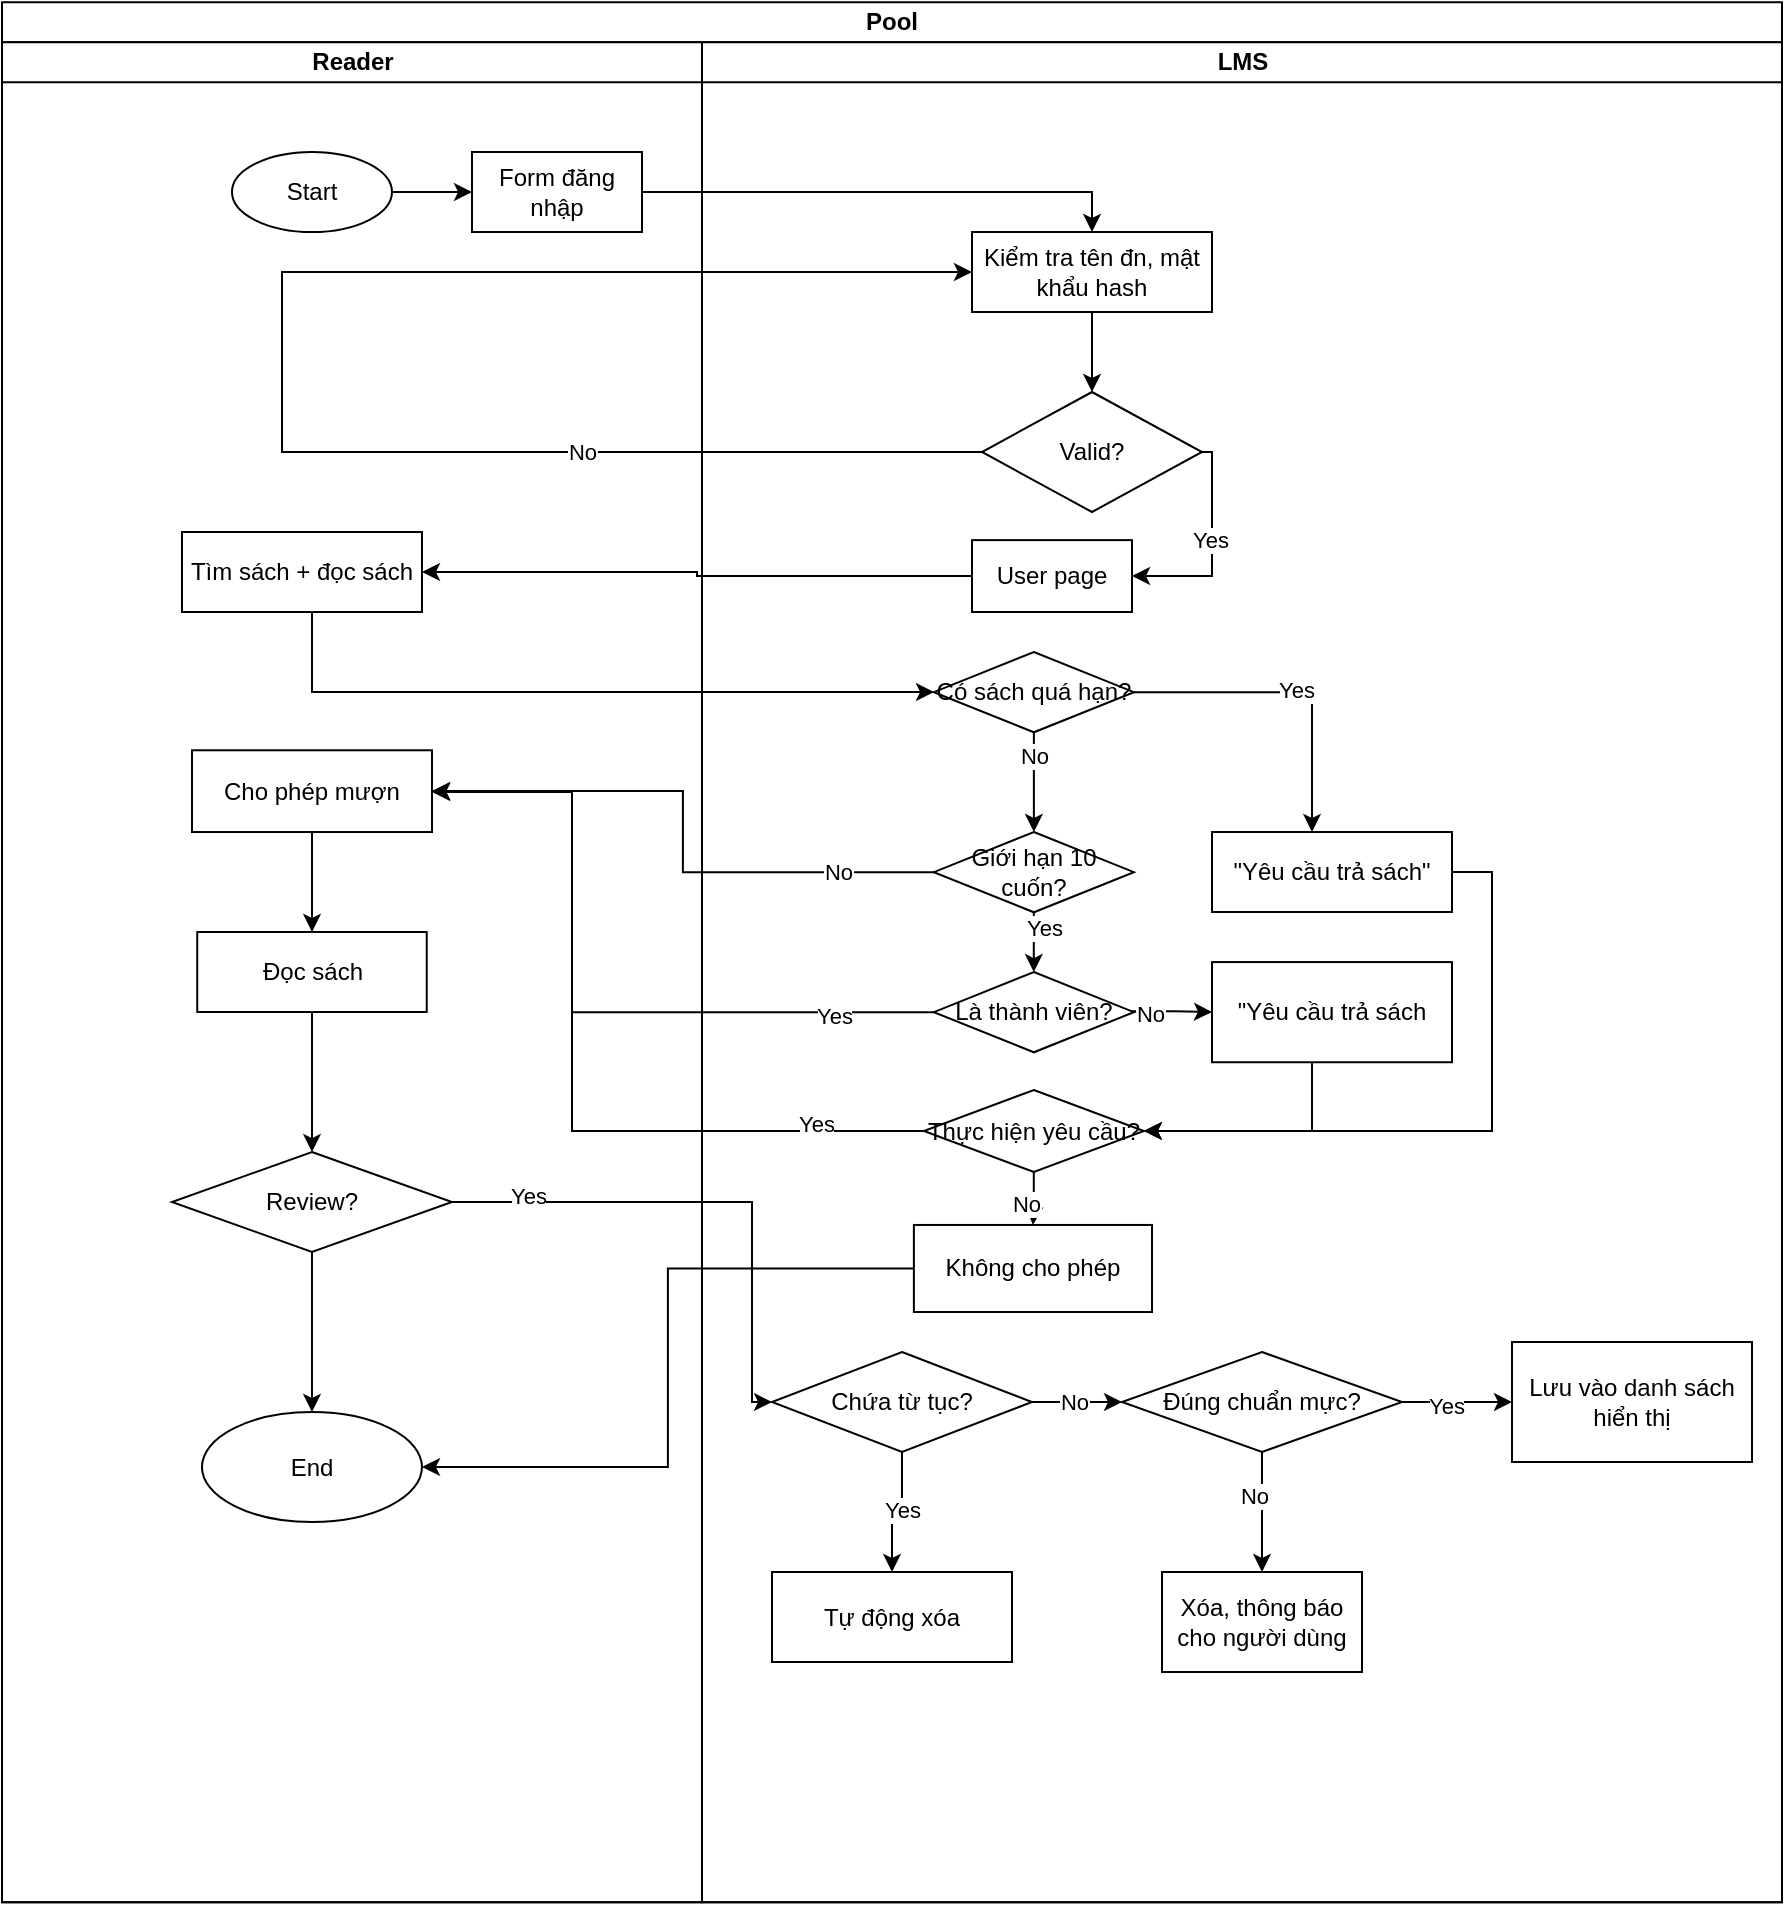 <mxfile version="24.7.8">
  <diagram name="Page-1" id="2a216829-ef6e-dabb-86c1-c78162f3ba2b">
    <mxGraphModel dx="1176" dy="1905" grid="1" gridSize="10" guides="1" tooltips="1" connect="1" arrows="1" fold="1" page="1" pageScale="1" pageWidth="850" pageHeight="1100" background="none" math="0" shadow="0">
      <root>
        <mxCell id="0" />
        <mxCell id="1" parent="0" />
        <mxCell id="utdiajlBVwTMm0ty0yq5-9" value="USER" style="text;html=1;align=center;verticalAlign=middle;whiteSpace=wrap;rounded=0;" parent="1" vertex="1">
          <mxGeometry x="205" y="10" width="60" height="30" as="geometry" />
        </mxCell>
        <mxCell id="utdiajlBVwTMm0ty0yq5-10" value="LMS" style="text;html=1;align=center;verticalAlign=middle;whiteSpace=wrap;rounded=0;" parent="1" vertex="1">
          <mxGeometry x="570" y="10" width="60" height="30" as="geometry" />
        </mxCell>
        <mxCell id="utdiajlBVwTMm0ty0yq5-17" value="" style="edgeStyle=orthogonalEdgeStyle;rounded=0;orthogonalLoop=1;jettySize=auto;html=1;" parent="1" source="utdiajlBVwTMm0ty0yq5-14" target="utdiajlBVwTMm0ty0yq5-16" edge="1">
          <mxGeometry relative="1" as="geometry">
            <Array as="points">
              <mxPoint x="460" y="90" />
              <mxPoint x="460" y="90" />
            </Array>
          </mxGeometry>
        </mxCell>
        <mxCell id="utdiajlBVwTMm0ty0yq5-14" value="Form đăng nhập" style="whiteSpace=wrap;html=1;rounded=0;" parent="1" vertex="1">
          <mxGeometry x="300" y="70" width="85" height="40" as="geometry" />
        </mxCell>
        <mxCell id="5D0fLGE50jNmoKtiBTKL-2" style="edgeStyle=orthogonalEdgeStyle;rounded=0;orthogonalLoop=1;jettySize=auto;html=1;entryX=0.5;entryY=0;entryDx=0;entryDy=0;" parent="1" source="utdiajlBVwTMm0ty0yq5-16" target="utdiajlBVwTMm0ty0yq5-18" edge="1">
          <mxGeometry relative="1" as="geometry" />
        </mxCell>
        <mxCell id="utdiajlBVwTMm0ty0yq5-16" value="Kiểm tra tên đn, mật khẩu hash" style="whiteSpace=wrap;html=1;rounded=0;" parent="1" vertex="1">
          <mxGeometry x="550" y="110" width="120" height="40" as="geometry" />
        </mxCell>
        <mxCell id="utdiajlBVwTMm0ty0yq5-20" style="edgeStyle=orthogonalEdgeStyle;rounded=0;orthogonalLoop=1;jettySize=auto;html=1;exitX=0;exitY=0.5;exitDx=0;exitDy=0;" parent="1" source="utdiajlBVwTMm0ty0yq5-18" edge="1">
          <mxGeometry relative="1" as="geometry">
            <Array as="points">
              <mxPoint x="205" y="220" />
              <mxPoint x="205" y="130" />
            </Array>
            <mxPoint x="550" y="130" as="targetPoint" />
          </mxGeometry>
        </mxCell>
        <mxCell id="utdiajlBVwTMm0ty0yq5-24" value="No" style="edgeLabel;html=1;align=center;verticalAlign=middle;resizable=0;points=[];" parent="utdiajlBVwTMm0ty0yq5-20" vertex="1" connectable="0">
          <mxGeometry x="-0.514" y="5" relative="1" as="geometry">
            <mxPoint x="-9" y="-5" as="offset" />
          </mxGeometry>
        </mxCell>
        <mxCell id="utdiajlBVwTMm0ty0yq5-30" style="edgeStyle=orthogonalEdgeStyle;rounded=0;orthogonalLoop=1;jettySize=auto;html=1;" parent="1" source="utdiajlBVwTMm0ty0yq5-18" target="utdiajlBVwTMm0ty0yq5-26" edge="1">
          <mxGeometry relative="1" as="geometry">
            <Array as="points">
              <mxPoint x="670" y="220" />
              <mxPoint x="670" y="282" />
            </Array>
          </mxGeometry>
        </mxCell>
        <mxCell id="utdiajlBVwTMm0ty0yq5-33" value="Yes" style="edgeLabel;html=1;align=center;verticalAlign=middle;resizable=0;points=[];" parent="utdiajlBVwTMm0ty0yq5-30" vertex="1" connectable="0">
          <mxGeometry x="-0.086" y="-1" relative="1" as="geometry">
            <mxPoint as="offset" />
          </mxGeometry>
        </mxCell>
        <mxCell id="utdiajlBVwTMm0ty0yq5-18" value="Valid?" style="rhombus;whiteSpace=wrap;html=1;" parent="1" vertex="1">
          <mxGeometry x="555" y="190" width="110" height="60" as="geometry" />
        </mxCell>
        <mxCell id="utdiajlBVwTMm0ty0yq5-23" style="edgeStyle=orthogonalEdgeStyle;rounded=0;orthogonalLoop=1;jettySize=auto;html=1;entryX=0;entryY=0.5;entryDx=0;entryDy=0;" parent="1" source="utdiajlBVwTMm0ty0yq5-22" target="utdiajlBVwTMm0ty0yq5-14" edge="1">
          <mxGeometry relative="1" as="geometry" />
        </mxCell>
        <mxCell id="utdiajlBVwTMm0ty0yq5-22" value="Start" style="ellipse;whiteSpace=wrap;html=1;" parent="1" vertex="1">
          <mxGeometry x="179.99" y="70" width="80" height="40" as="geometry" />
        </mxCell>
        <mxCell id="utdiajlBVwTMm0ty0yq5-32" value="" style="edgeStyle=orthogonalEdgeStyle;rounded=0;orthogonalLoop=1;jettySize=auto;html=1;" parent="1" source="utdiajlBVwTMm0ty0yq5-26" target="utdiajlBVwTMm0ty0yq5-31" edge="1">
          <mxGeometry relative="1" as="geometry" />
        </mxCell>
        <mxCell id="utdiajlBVwTMm0ty0yq5-26" value="User page" style="whiteSpace=wrap;html=1;" parent="1" vertex="1">
          <mxGeometry x="550" y="264.06" width="80" height="35.94" as="geometry" />
        </mxCell>
        <mxCell id="utdiajlBVwTMm0ty0yq5-44" value="" style="edgeStyle=orthogonalEdgeStyle;rounded=0;orthogonalLoop=1;jettySize=auto;html=1;" parent="1" source="utdiajlBVwTMm0ty0yq5-34" target="utdiajlBVwTMm0ty0yq5-39" edge="1">
          <mxGeometry relative="1" as="geometry">
            <Array as="points">
              <mxPoint x="720" y="340" />
            </Array>
          </mxGeometry>
        </mxCell>
        <mxCell id="utdiajlBVwTMm0ty0yq5-47" value="Yes" style="edgeLabel;html=1;align=center;verticalAlign=middle;resizable=0;points=[];" parent="utdiajlBVwTMm0ty0yq5-44" vertex="1" connectable="0">
          <mxGeometry x="0.014" y="1" relative="1" as="geometry">
            <mxPoint as="offset" />
          </mxGeometry>
        </mxCell>
        <mxCell id="utdiajlBVwTMm0ty0yq5-51" value="" style="edgeStyle=orthogonalEdgeStyle;rounded=0;orthogonalLoop=1;jettySize=auto;html=1;" parent="1" source="utdiajlBVwTMm0ty0yq5-34" target="utdiajlBVwTMm0ty0yq5-50" edge="1">
          <mxGeometry relative="1" as="geometry" />
        </mxCell>
        <mxCell id="utdiajlBVwTMm0ty0yq5-52" value="No" style="edgeLabel;html=1;align=center;verticalAlign=middle;resizable=0;points=[];" parent="utdiajlBVwTMm0ty0yq5-51" vertex="1" connectable="0">
          <mxGeometry x="-0.575" y="4" relative="1" as="geometry">
            <mxPoint x="-4" y="1" as="offset" />
          </mxGeometry>
        </mxCell>
        <mxCell id="utdiajlBVwTMm0ty0yq5-68" style="edgeStyle=orthogonalEdgeStyle;rounded=0;orthogonalLoop=1;jettySize=auto;html=1;entryX=1;entryY=0.5;entryDx=0;entryDy=0;" parent="1" source="utdiajlBVwTMm0ty0yq5-39" target="utdiajlBVwTMm0ty0yq5-66" edge="1">
          <mxGeometry relative="1" as="geometry">
            <Array as="points">
              <mxPoint x="810" y="430" />
              <mxPoint x="810" y="560" />
            </Array>
          </mxGeometry>
        </mxCell>
        <mxCell id="utdiajlBVwTMm0ty0yq5-39" value="&quot;Yêu cầu trả sách&quot;" style="whiteSpace=wrap;html=1;" parent="1" vertex="1">
          <mxGeometry x="670" y="410" width="120" height="40" as="geometry" />
        </mxCell>
        <mxCell id="utdiajlBVwTMm0ty0yq5-54" value="" style="edgeStyle=orthogonalEdgeStyle;rounded=0;orthogonalLoop=1;jettySize=auto;html=1;" parent="1" source="utdiajlBVwTMm0ty0yq5-50" target="utdiajlBVwTMm0ty0yq5-53" edge="1">
          <mxGeometry relative="1" as="geometry" />
        </mxCell>
        <mxCell id="utdiajlBVwTMm0ty0yq5-55" value="No" style="edgeLabel;html=1;align=center;verticalAlign=middle;resizable=0;points=[];" parent="utdiajlBVwTMm0ty0yq5-54" vertex="1" connectable="0">
          <mxGeometry x="-0.666" relative="1" as="geometry">
            <mxPoint as="offset" />
          </mxGeometry>
        </mxCell>
        <mxCell id="utdiajlBVwTMm0ty0yq5-57" value="" style="edgeStyle=orthogonalEdgeStyle;rounded=0;orthogonalLoop=1;jettySize=auto;html=1;" parent="1" source="utdiajlBVwTMm0ty0yq5-50" target="utdiajlBVwTMm0ty0yq5-56" edge="1">
          <mxGeometry relative="1" as="geometry" />
        </mxCell>
        <mxCell id="utdiajlBVwTMm0ty0yq5-58" value="Yes" style="edgeLabel;html=1;align=center;verticalAlign=middle;resizable=0;points=[];" parent="utdiajlBVwTMm0ty0yq5-57" vertex="1" connectable="0">
          <mxGeometry x="-0.692" y="5" relative="1" as="geometry">
            <mxPoint as="offset" />
          </mxGeometry>
        </mxCell>
        <mxCell id="utdiajlBVwTMm0ty0yq5-50" value="Giới hạn 10 cuốn?" style="rhombus;whiteSpace=wrap;html=1;" parent="1" vertex="1">
          <mxGeometry x="530.94" y="410" width="100" height="40.15" as="geometry" />
        </mxCell>
        <mxCell id="utdiajlBVwTMm0ty0yq5-75" value="" style="edgeStyle=orthogonalEdgeStyle;rounded=0;orthogonalLoop=1;jettySize=auto;html=1;" parent="1" source="utdiajlBVwTMm0ty0yq5-53" target="utdiajlBVwTMm0ty0yq5-74" edge="1">
          <mxGeometry relative="1" as="geometry" />
        </mxCell>
        <mxCell id="utdiajlBVwTMm0ty0yq5-53" value="Cho phép mượn" style="whiteSpace=wrap;html=1;" parent="1" vertex="1">
          <mxGeometry x="160" y="369.14" width="120" height="40.87" as="geometry" />
        </mxCell>
        <mxCell id="utdiajlBVwTMm0ty0yq5-60" value="" style="edgeStyle=orthogonalEdgeStyle;rounded=0;orthogonalLoop=1;jettySize=auto;html=1;exitX=0.891;exitY=0.489;exitDx=0;exitDy=0;exitPerimeter=0;" parent="1" source="utdiajlBVwTMm0ty0yq5-56" target="utdiajlBVwTMm0ty0yq5-59" edge="1">
          <mxGeometry relative="1" as="geometry" />
        </mxCell>
        <mxCell id="utdiajlBVwTMm0ty0yq5-61" value="No" style="edgeLabel;html=1;align=center;verticalAlign=middle;resizable=0;points=[];" parent="utdiajlBVwTMm0ty0yq5-60" vertex="1" connectable="0">
          <mxGeometry x="-0.691" y="-4" relative="1" as="geometry">
            <mxPoint x="11" y="-3" as="offset" />
          </mxGeometry>
        </mxCell>
        <mxCell id="utdiajlBVwTMm0ty0yq5-63" style="edgeStyle=orthogonalEdgeStyle;rounded=0;orthogonalLoop=1;jettySize=auto;html=1;" parent="1" source="utdiajlBVwTMm0ty0yq5-56" edge="1">
          <mxGeometry relative="1" as="geometry">
            <mxPoint x="280" y="390" as="targetPoint" />
            <Array as="points">
              <mxPoint x="350" y="500" />
              <mxPoint x="350" y="390" />
            </Array>
          </mxGeometry>
        </mxCell>
        <mxCell id="utdiajlBVwTMm0ty0yq5-64" value="Yes" style="edgeLabel;html=1;align=center;verticalAlign=middle;resizable=0;points=[];" parent="utdiajlBVwTMm0ty0yq5-63" vertex="1" connectable="0">
          <mxGeometry x="-0.724" y="2" relative="1" as="geometry">
            <mxPoint as="offset" />
          </mxGeometry>
        </mxCell>
        <mxCell id="utdiajlBVwTMm0ty0yq5-56" value="Là thành viên?" style="rhombus;whiteSpace=wrap;html=1;" parent="1" vertex="1">
          <mxGeometry x="530.94" y="480" width="100" height="40.15" as="geometry" />
        </mxCell>
        <mxCell id="utdiajlBVwTMm0ty0yq5-67" style="edgeStyle=orthogonalEdgeStyle;rounded=0;orthogonalLoop=1;jettySize=auto;html=1;entryX=1;entryY=0.5;entryDx=0;entryDy=0;" parent="1" source="utdiajlBVwTMm0ty0yq5-59" target="utdiajlBVwTMm0ty0yq5-66" edge="1">
          <mxGeometry relative="1" as="geometry">
            <Array as="points">
              <mxPoint x="720" y="560" />
            </Array>
          </mxGeometry>
        </mxCell>
        <mxCell id="utdiajlBVwTMm0ty0yq5-59" value="&quot;Yêu cầu trả sách" style="whiteSpace=wrap;html=1;" parent="1" vertex="1">
          <mxGeometry x="670" y="475.04" width="120" height="50.08" as="geometry" />
        </mxCell>
        <mxCell id="utdiajlBVwTMm0ty0yq5-69" style="edgeStyle=orthogonalEdgeStyle;rounded=0;orthogonalLoop=1;jettySize=auto;html=1;entryX=1;entryY=0.5;entryDx=0;entryDy=0;" parent="1" source="utdiajlBVwTMm0ty0yq5-66" target="utdiajlBVwTMm0ty0yq5-53" edge="1">
          <mxGeometry relative="1" as="geometry">
            <Array as="points">
              <mxPoint x="350" y="560" />
              <mxPoint x="350" y="390" />
            </Array>
          </mxGeometry>
        </mxCell>
        <mxCell id="utdiajlBVwTMm0ty0yq5-70" value="Yes" style="edgeLabel;html=1;align=center;verticalAlign=middle;resizable=0;points=[];" parent="utdiajlBVwTMm0ty0yq5-69" vertex="1" connectable="0">
          <mxGeometry x="-0.739" y="-4" relative="1" as="geometry">
            <mxPoint as="offset" />
          </mxGeometry>
        </mxCell>
        <mxCell id="utdiajlBVwTMm0ty0yq5-72" value="" style="edgeStyle=orthogonalEdgeStyle;rounded=0;orthogonalLoop=1;jettySize=auto;html=1;" parent="1" source="utdiajlBVwTMm0ty0yq5-66" target="utdiajlBVwTMm0ty0yq5-71" edge="1">
          <mxGeometry relative="1" as="geometry" />
        </mxCell>
        <mxCell id="5D0fLGE50jNmoKtiBTKL-25" value="No" style="edgeLabel;html=1;align=center;verticalAlign=middle;resizable=0;points=[];" parent="utdiajlBVwTMm0ty0yq5-72" vertex="1" connectable="0">
          <mxGeometry x="0.206" y="-4" relative="1" as="geometry">
            <mxPoint as="offset" />
          </mxGeometry>
        </mxCell>
        <mxCell id="utdiajlBVwTMm0ty0yq5-66" value="Thực hiện yêu cầu?" style="rhombus;whiteSpace=wrap;html=1;" parent="1" vertex="1">
          <mxGeometry x="525.94" y="539" width="110" height="41" as="geometry" />
        </mxCell>
        <mxCell id="M5eP8l5swNttm_Qa99gW-1" style="edgeStyle=orthogonalEdgeStyle;rounded=0;orthogonalLoop=1;jettySize=auto;html=1;entryX=1;entryY=0.5;entryDx=0;entryDy=0;" parent="1" source="utdiajlBVwTMm0ty0yq5-71" target="5D0fLGE50jNmoKtiBTKL-9" edge="1">
          <mxGeometry relative="1" as="geometry" />
        </mxCell>
        <mxCell id="utdiajlBVwTMm0ty0yq5-71" value="Không cho phép" style="whiteSpace=wrap;html=1;" parent="1" vertex="1">
          <mxGeometry x="520.94" y="606.48" width="119.06" height="43.52" as="geometry" />
        </mxCell>
        <mxCell id="utdiajlBVwTMm0ty0yq5-77" value="" style="edgeStyle=orthogonalEdgeStyle;rounded=0;orthogonalLoop=1;jettySize=auto;html=1;" parent="1" source="utdiajlBVwTMm0ty0yq5-74" target="utdiajlBVwTMm0ty0yq5-76" edge="1">
          <mxGeometry relative="1" as="geometry" />
        </mxCell>
        <mxCell id="utdiajlBVwTMm0ty0yq5-74" value="Đọc sách" style="whiteSpace=wrap;html=1;" parent="1" vertex="1">
          <mxGeometry x="162.62" y="460" width="114.75" height="40" as="geometry" />
        </mxCell>
        <mxCell id="5D0fLGE50jNmoKtiBTKL-13" value="" style="edgeStyle=orthogonalEdgeStyle;rounded=0;orthogonalLoop=1;jettySize=auto;html=1;" parent="1" source="utdiajlBVwTMm0ty0yq5-76" target="5D0fLGE50jNmoKtiBTKL-12" edge="1">
          <mxGeometry relative="1" as="geometry">
            <Array as="points">
              <mxPoint x="440" y="595" />
            </Array>
          </mxGeometry>
        </mxCell>
        <mxCell id="5D0fLGE50jNmoKtiBTKL-26" value="Yes" style="edgeLabel;html=1;align=center;verticalAlign=middle;resizable=0;points=[];" parent="5D0fLGE50jNmoKtiBTKL-13" vertex="1" connectable="0">
          <mxGeometry x="-0.71" y="3" relative="1" as="geometry">
            <mxPoint as="offset" />
          </mxGeometry>
        </mxCell>
        <mxCell id="5D0fLGE50jNmoKtiBTKL-24" value="" style="edgeStyle=orthogonalEdgeStyle;rounded=0;orthogonalLoop=1;jettySize=auto;html=1;" parent="1" source="5D0fLGE50jNmoKtiBTKL-12" target="5D0fLGE50jNmoKtiBTKL-23" edge="1">
          <mxGeometry relative="1" as="geometry" />
        </mxCell>
        <mxCell id="5D0fLGE50jNmoKtiBTKL-41" value="Yes" style="edgeLabel;html=1;align=center;verticalAlign=middle;resizable=0;points=[];" parent="5D0fLGE50jNmoKtiBTKL-24" vertex="1" connectable="0">
          <mxGeometry x="-0.109" relative="1" as="geometry">
            <mxPoint as="offset" />
          </mxGeometry>
        </mxCell>
        <mxCell id="5D0fLGE50jNmoKtiBTKL-29" value="" style="edgeStyle=orthogonalEdgeStyle;rounded=0;orthogonalLoop=1;jettySize=auto;html=1;" parent="1" source="5D0fLGE50jNmoKtiBTKL-12" target="5D0fLGE50jNmoKtiBTKL-28" edge="1">
          <mxGeometry relative="1" as="geometry" />
        </mxCell>
        <mxCell id="5D0fLGE50jNmoKtiBTKL-31" value="No" style="edgeLabel;html=1;align=center;verticalAlign=middle;resizable=0;points=[];" parent="5D0fLGE50jNmoKtiBTKL-29" vertex="1" connectable="0">
          <mxGeometry x="-0.497" y="2" relative="1" as="geometry">
            <mxPoint x="9" y="2" as="offset" />
          </mxGeometry>
        </mxCell>
        <mxCell id="5D0fLGE50jNmoKtiBTKL-12" value="Chứa từ tục?" style="rhombus;whiteSpace=wrap;html=1;" parent="1" vertex="1">
          <mxGeometry x="450" y="670" width="130" height="50" as="geometry" />
        </mxCell>
        <mxCell id="5D0fLGE50jNmoKtiBTKL-19" value="Pool" style="swimlane;html=1;childLayout=stackLayout;resizeParent=1;resizeParentMax=0;startSize=20;whiteSpace=wrap;" parent="1" vertex="1">
          <mxGeometry x="65" y="-4.93" width="890" height="950" as="geometry" />
        </mxCell>
        <mxCell id="5D0fLGE50jNmoKtiBTKL-20" value="Reader" style="swimlane;html=1;startSize=20;" parent="5D0fLGE50jNmoKtiBTKL-19" vertex="1">
          <mxGeometry y="20" width="350" height="930" as="geometry" />
        </mxCell>
        <mxCell id="utdiajlBVwTMm0ty0yq5-76" value="Review?" style="rhombus;whiteSpace=wrap;html=1;" parent="5D0fLGE50jNmoKtiBTKL-20" vertex="1">
          <mxGeometry x="84.98" y="554.93" width="140" height="50" as="geometry" />
        </mxCell>
        <mxCell id="5D0fLGE50jNmoKtiBTKL-9" value="End" style="ellipse;whiteSpace=wrap;html=1;" parent="5D0fLGE50jNmoKtiBTKL-20" vertex="1">
          <mxGeometry x="99.98" y="684.93" width="110.01" height="55" as="geometry" />
        </mxCell>
        <mxCell id="5D0fLGE50jNmoKtiBTKL-10" value="" style="edgeStyle=orthogonalEdgeStyle;rounded=0;orthogonalLoop=1;jettySize=auto;html=1;" parent="5D0fLGE50jNmoKtiBTKL-20" source="utdiajlBVwTMm0ty0yq5-76" target="5D0fLGE50jNmoKtiBTKL-9" edge="1">
          <mxGeometry relative="1" as="geometry" />
        </mxCell>
        <mxCell id="utdiajlBVwTMm0ty0yq5-31" value="Tìm sách + đọc sách" style="whiteSpace=wrap;html=1;" parent="5D0fLGE50jNmoKtiBTKL-20" vertex="1">
          <mxGeometry x="89.99" y="244.93" width="120" height="40" as="geometry" />
        </mxCell>
        <mxCell id="5D0fLGE50jNmoKtiBTKL-21" value="LMS" style="swimlane;html=1;startSize=20;" parent="5D0fLGE50jNmoKtiBTKL-19" vertex="1">
          <mxGeometry x="350" y="20" width="540" height="930" as="geometry" />
        </mxCell>
        <mxCell id="5D0fLGE50jNmoKtiBTKL-23" value="Tự động xóa" style="whiteSpace=wrap;html=1;" parent="5D0fLGE50jNmoKtiBTKL-21" vertex="1">
          <mxGeometry x="35" y="764.93" width="120" height="45" as="geometry" />
        </mxCell>
        <mxCell id="5D0fLGE50jNmoKtiBTKL-33" value="" style="edgeStyle=orthogonalEdgeStyle;rounded=0;orthogonalLoop=1;jettySize=auto;html=1;" parent="5D0fLGE50jNmoKtiBTKL-21" source="5D0fLGE50jNmoKtiBTKL-28" target="5D0fLGE50jNmoKtiBTKL-32" edge="1">
          <mxGeometry relative="1" as="geometry" />
        </mxCell>
        <mxCell id="5D0fLGE50jNmoKtiBTKL-36" value="No" style="edgeLabel;html=1;align=center;verticalAlign=middle;resizable=0;points=[];" parent="5D0fLGE50jNmoKtiBTKL-33" vertex="1" connectable="0">
          <mxGeometry x="-0.267" y="-4" relative="1" as="geometry">
            <mxPoint as="offset" />
          </mxGeometry>
        </mxCell>
        <mxCell id="5D0fLGE50jNmoKtiBTKL-35" value="" style="edgeStyle=orthogonalEdgeStyle;rounded=0;orthogonalLoop=1;jettySize=auto;html=1;" parent="5D0fLGE50jNmoKtiBTKL-21" source="5D0fLGE50jNmoKtiBTKL-28" target="5D0fLGE50jNmoKtiBTKL-34" edge="1">
          <mxGeometry relative="1" as="geometry" />
        </mxCell>
        <mxCell id="5D0fLGE50jNmoKtiBTKL-37" value="Yes" style="edgeLabel;html=1;align=center;verticalAlign=middle;resizable=0;points=[];" parent="5D0fLGE50jNmoKtiBTKL-35" vertex="1" connectable="0">
          <mxGeometry x="-0.209" y="-2" relative="1" as="geometry">
            <mxPoint as="offset" />
          </mxGeometry>
        </mxCell>
        <mxCell id="5D0fLGE50jNmoKtiBTKL-28" value="Đúng chuẩn mực?" style="rhombus;whiteSpace=wrap;html=1;" parent="5D0fLGE50jNmoKtiBTKL-21" vertex="1">
          <mxGeometry x="210" y="654.93" width="140" height="50" as="geometry" />
        </mxCell>
        <mxCell id="5D0fLGE50jNmoKtiBTKL-32" value="Xóa, thông báo cho người dùng" style="whiteSpace=wrap;html=1;" parent="5D0fLGE50jNmoKtiBTKL-21" vertex="1">
          <mxGeometry x="230" y="764.93" width="100" height="50" as="geometry" />
        </mxCell>
        <mxCell id="5D0fLGE50jNmoKtiBTKL-34" value="Lưu vào danh sách hiển thị" style="whiteSpace=wrap;html=1;" parent="5D0fLGE50jNmoKtiBTKL-21" vertex="1">
          <mxGeometry x="405" y="649.93" width="120" height="60" as="geometry" />
        </mxCell>
        <mxCell id="utdiajlBVwTMm0ty0yq5-34" value="Có sách quá hạn?" style="rhombus;whiteSpace=wrap;html=1;" parent="5D0fLGE50jNmoKtiBTKL-21" vertex="1">
          <mxGeometry x="115.94" y="304.93" width="100" height="40.15" as="geometry" />
        </mxCell>
        <mxCell id="utdiajlBVwTMm0ty0yq5-35" value="" style="edgeStyle=orthogonalEdgeStyle;rounded=0;orthogonalLoop=1;jettySize=auto;html=1;" parent="5D0fLGE50jNmoKtiBTKL-19" source="utdiajlBVwTMm0ty0yq5-31" target="utdiajlBVwTMm0ty0yq5-34" edge="1">
          <mxGeometry relative="1" as="geometry">
            <Array as="points">
              <mxPoint x="155" y="345" />
            </Array>
          </mxGeometry>
        </mxCell>
      </root>
    </mxGraphModel>
  </diagram>
</mxfile>
